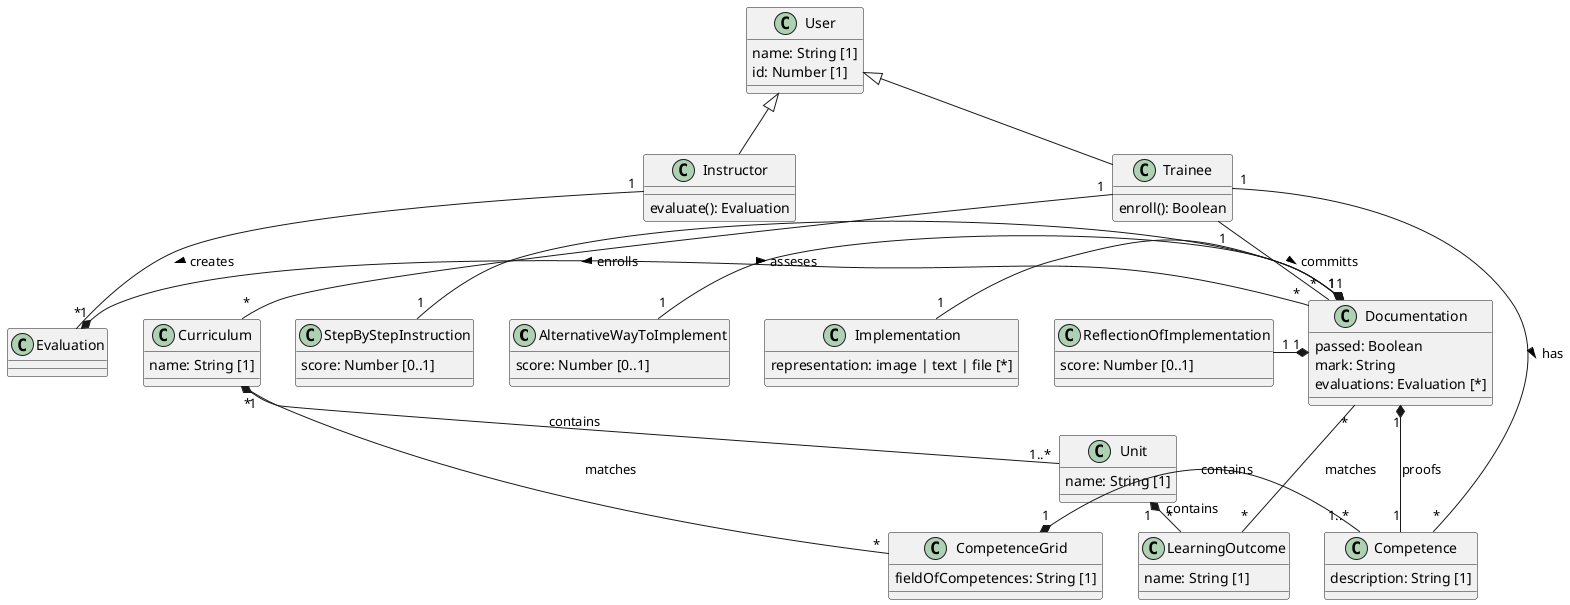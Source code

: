@startuml

class AlternativeWayToImplement {
    score: Number [0..1]
}
AlternativeWayToImplement "1" -* "1" Documentation

class Competence {
    description: String [1]
}

class CompetenceGrid {
    fieldOfCompetences: String [1]
}
CompetenceGrid "1" *- "1..*" Competence : contains

class Curriculum {
    name: String [1]
}
Curriculum "*" -- "*" CompetenceGrid : matches
Curriculum "1" *- "1..*" Unit : contains

class Documentation {
    passed: Boolean
    mark: String
    evaluations: Evaluation [*]
}
Documentation "1" *- "1" Competence : proofs
Documentation "*" -- "*" LearningOutcome : matches

class Evaluation {

}
Evaluation "1" *- "*" Documentation : asseses >

class Implementation {
    representation: image | text | file [*]
}
Implementation "1" -* "1" Documentation

class Instructor extends User {
    evaluate(): Evaluation
}
Instructor "1" -- "*" Evaluation : creates >

class LearningOutcome {
    name: String [1]
}

class ReflectionOfImplementation {
    score: Number [0..1]
}
ReflectionOfImplementation "1" -* "1" Documentation

class StepByStepInstruction {
    score: Number [0..1]
}
StepByStepInstruction "1" -* "1" Documentation

class Trainee extends User {
    enroll(): Boolean
}
Trainee "1" -- "*" Curriculum : enrolls >
Trainee "1" -- "*" Documentation : committs >
Trainee "1" -- "*" Competence : has >


class Unit {
    name: String [1]
}
Unit "1" *- "*" LearningOutcome : contains

class User {
    name: String [1]
    id: Number [1]
}

@enduml
